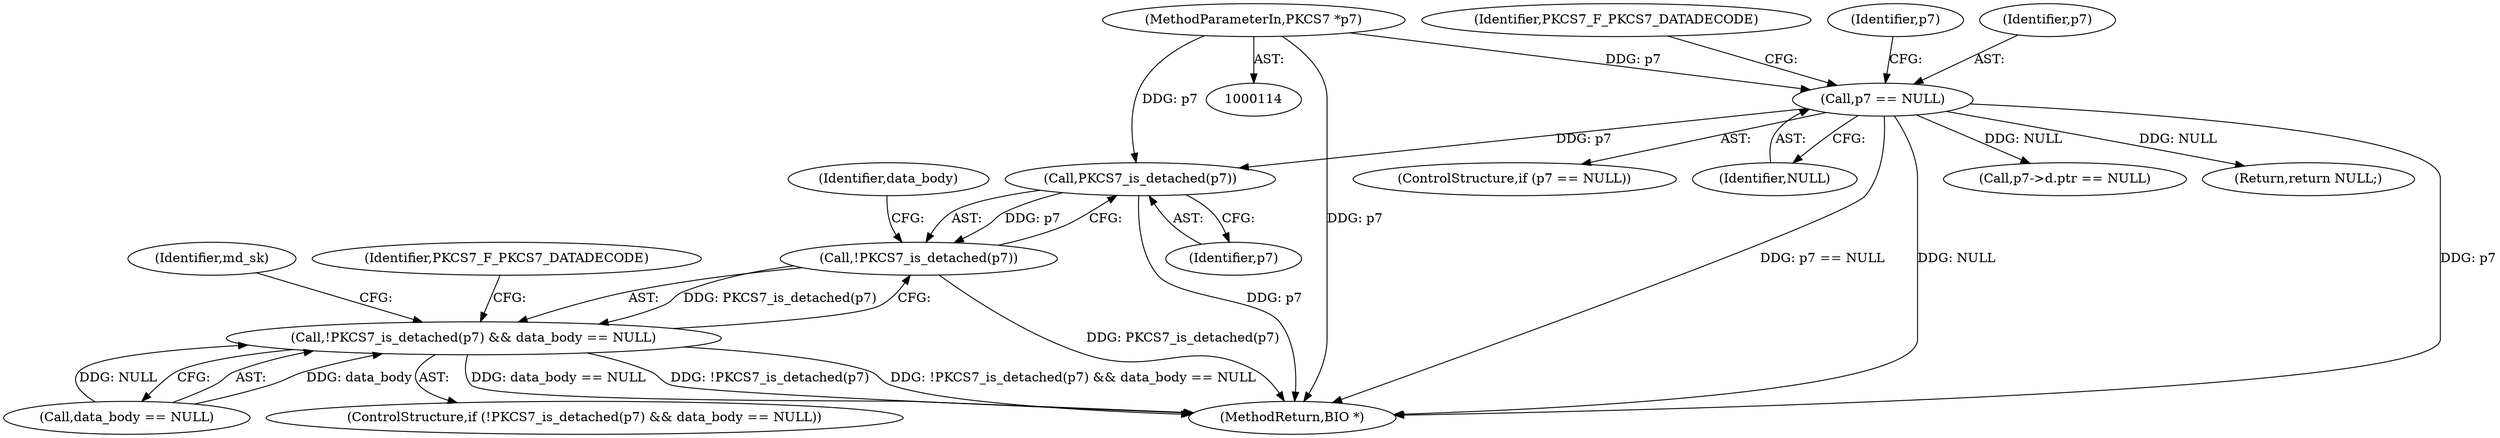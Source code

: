 digraph "0_openssl_59302b600e8d5b77ef144e447bb046fd7ab72686@pointer" {
"1000240" [label="(Call,PKCS7_is_detached(p7))"];
"1000189" [label="(Call,p7 == NULL)"];
"1000115" [label="(MethodParameterIn,PKCS7 *p7)"];
"1000239" [label="(Call,!PKCS7_is_detached(p7))"];
"1000238" [label="(Call,!PKCS7_is_detached(p7) && data_body == NULL)"];
"1000238" [label="(Call,!PKCS7_is_detached(p7) && data_body == NULL)"];
"1000237" [label="(ControlStructure,if (!PKCS7_is_detached(p7) && data_body == NULL))"];
"1000739" [label="(MethodReturn,BIO *)"];
"1000190" [label="(Identifier,p7)"];
"1000243" [label="(Identifier,data_body)"];
"1000241" [label="(Identifier,p7)"];
"1000189" [label="(Call,p7 == NULL)"];
"1000115" [label="(MethodParameterIn,PKCS7 *p7)"];
"1000194" [label="(Identifier,PKCS7_F_PKCS7_DATADECODE)"];
"1000247" [label="(Identifier,PKCS7_F_PKCS7_DATADECODE)"];
"1000239" [label="(Call,!PKCS7_is_detached(p7))"];
"1000188" [label="(ControlStructure,if (p7 == NULL))"];
"1000191" [label="(Identifier,NULL)"];
"1000251" [label="(Identifier,md_sk)"];
"1000202" [label="(Identifier,p7)"];
"1000240" [label="(Call,PKCS7_is_detached(p7))"];
"1000199" [label="(Call,p7->d.ptr == NULL)"];
"1000196" [label="(Return,return NULL;)"];
"1000242" [label="(Call,data_body == NULL)"];
"1000240" -> "1000239"  [label="AST: "];
"1000240" -> "1000241"  [label="CFG: "];
"1000241" -> "1000240"  [label="AST: "];
"1000239" -> "1000240"  [label="CFG: "];
"1000240" -> "1000739"  [label="DDG: p7"];
"1000240" -> "1000239"  [label="DDG: p7"];
"1000189" -> "1000240"  [label="DDG: p7"];
"1000115" -> "1000240"  [label="DDG: p7"];
"1000189" -> "1000188"  [label="AST: "];
"1000189" -> "1000191"  [label="CFG: "];
"1000190" -> "1000189"  [label="AST: "];
"1000191" -> "1000189"  [label="AST: "];
"1000194" -> "1000189"  [label="CFG: "];
"1000202" -> "1000189"  [label="CFG: "];
"1000189" -> "1000739"  [label="DDG: p7"];
"1000189" -> "1000739"  [label="DDG: p7 == NULL"];
"1000189" -> "1000739"  [label="DDG: NULL"];
"1000115" -> "1000189"  [label="DDG: p7"];
"1000189" -> "1000196"  [label="DDG: NULL"];
"1000189" -> "1000199"  [label="DDG: NULL"];
"1000115" -> "1000114"  [label="AST: "];
"1000115" -> "1000739"  [label="DDG: p7"];
"1000239" -> "1000238"  [label="AST: "];
"1000243" -> "1000239"  [label="CFG: "];
"1000238" -> "1000239"  [label="CFG: "];
"1000239" -> "1000739"  [label="DDG: PKCS7_is_detached(p7)"];
"1000239" -> "1000238"  [label="DDG: PKCS7_is_detached(p7)"];
"1000238" -> "1000237"  [label="AST: "];
"1000238" -> "1000242"  [label="CFG: "];
"1000242" -> "1000238"  [label="AST: "];
"1000247" -> "1000238"  [label="CFG: "];
"1000251" -> "1000238"  [label="CFG: "];
"1000238" -> "1000739"  [label="DDG: !PKCS7_is_detached(p7)"];
"1000238" -> "1000739"  [label="DDG: !PKCS7_is_detached(p7) && data_body == NULL"];
"1000238" -> "1000739"  [label="DDG: data_body == NULL"];
"1000242" -> "1000238"  [label="DDG: data_body"];
"1000242" -> "1000238"  [label="DDG: NULL"];
}
